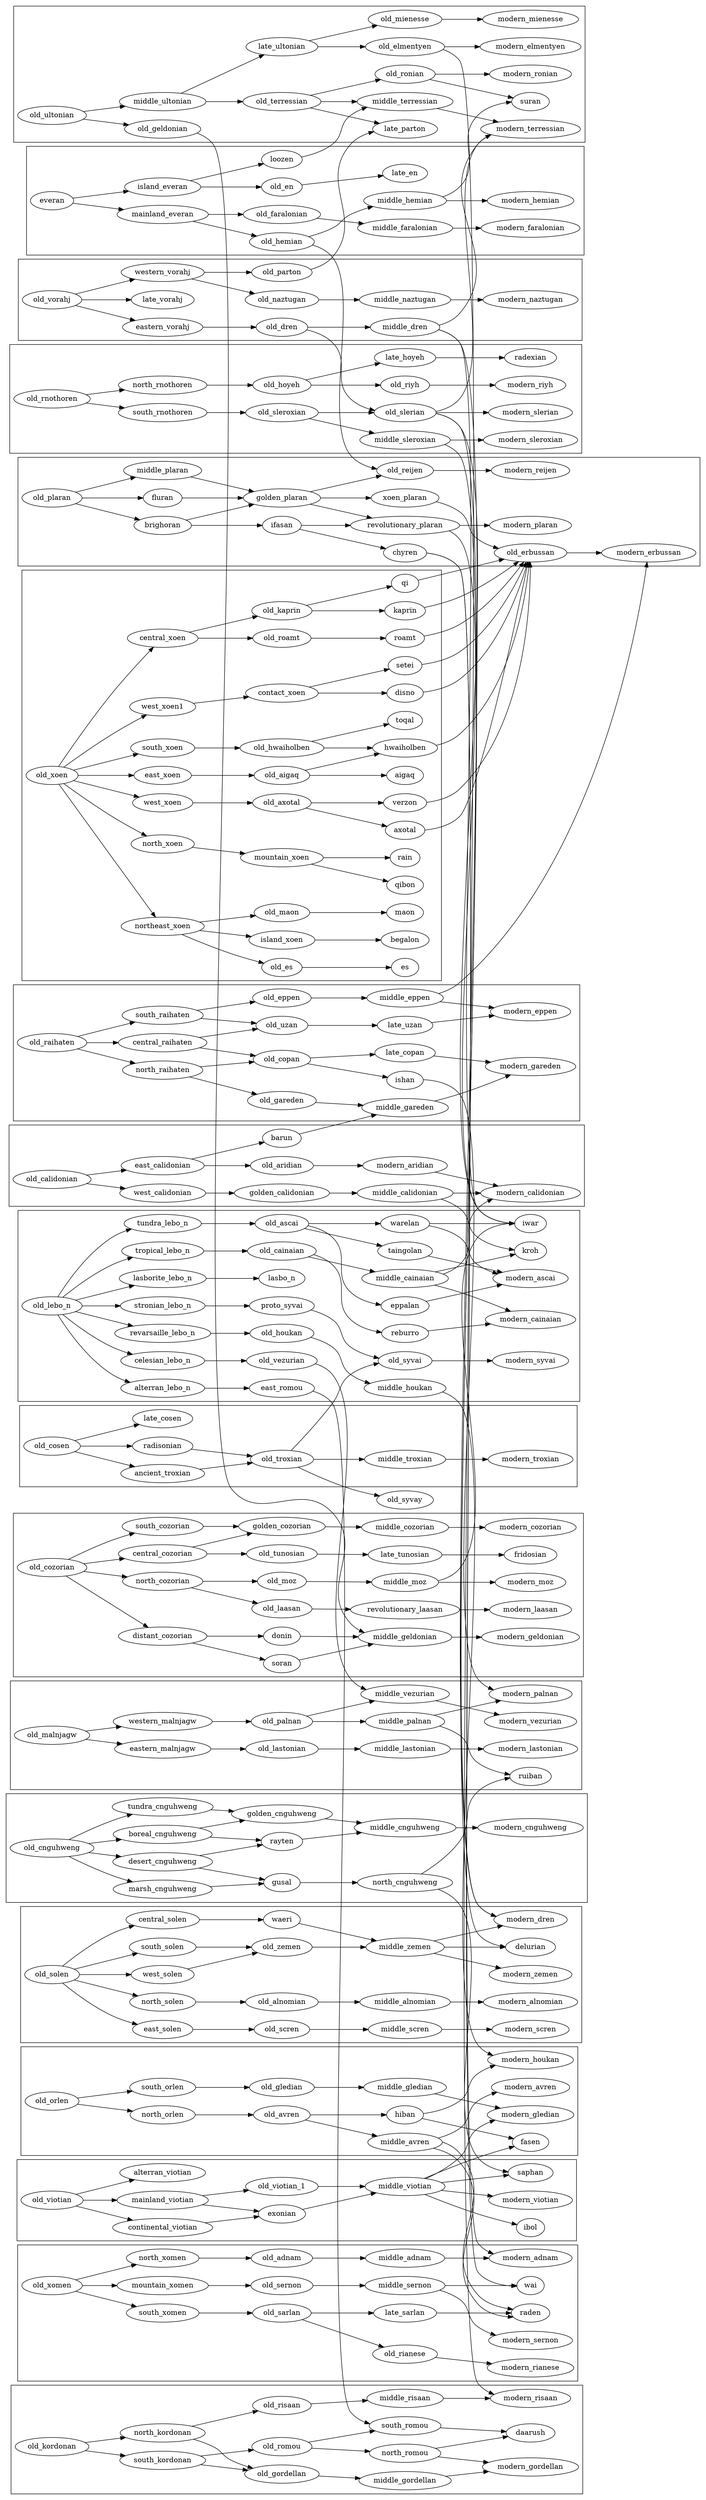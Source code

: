 digraph history {
rankdir="LR"


subgraph cluster_red {
    old_ultonian -> old_geldonian
    old_ultonian -> middle_ultonian -> old_terressian -> old_ronian -> suran
                old_ronian -> modern_ronian
            old_terressian -> middle_terressian -> modern_terressian
            old_terressian -> late_parton
        middle_ultonian -> late_ultonian -> old_mienesse -> modern_mienesse
            late_ultonian -> old_elmentyen -> modern_elmentyen
}


subgraph cluster_brown {
    old_kordonan -> north_kordonan -> old_risaan -> middle_risaan -> modern_risaan
        north_kordonan -> old_gordellan -> middle_gordellan -> modern_gordellan
    old_kordonan -> south_kordonan -> old_gordellan
        south_kordonan -> old_romou -> north_romou -> modern_gordellan
                north_romou -> daarush
            old_romou -> south_romou -> daarush
}


subgraph cluster_turquoise {
    old_viotian -> continental_viotian -> exonian -> middle_viotian -> ibol
    old_viotian -> mainland_viotian -> exonian
        mainland_viotian -> old_viotian_1 -> middle_viotian -> modern_viotian
                middle_viotian -> saphan
    old_viotian -> alterran_viotian
}


subgraph cluster_lilac {
    old_cosen -> ancient_troxian -> old_troxian -> middle_troxian -> modern_troxian
    old_cosen -> radisonian -> old_troxian
    old_cosen -> late_cosen
}


subgraph cluster_violet {
    old_cozorian -> distant_cozorian -> soran -> middle_geldonian
        distant_cozorian -> donin -> middle_geldonian
                middle_geldonian -> modern_geldonian
    old_cozorian -> north_cozorian -> old_laasan -> revolutionary_laasan -> modern_laasan
        north_cozorian -> old_moz -> middle_moz -> modern_moz
    old_cozorian -> central_cozorian -> old_tunosian -> late_tunosian -> fridosian
        central_cozorian -> golden_cozorian
    old_cozorian -> south_cozorian -> golden_cozorian -> middle_cozorian -> modern_cozorian
}


subgraph cluster_carrot {
    old_calidonian -> west_calidonian -> golden_calidonian -> middle_calidonian -> modern_calidonian
    old_calidonian -> east_calidonian -> old_aridian -> modern_aridian -> modern_calidonian
        east_calidonian -> barun
}


subgraph cluster_purple {
    old_raihaten -> north_raihaten -> old_gareden -> middle_gareden -> modern_gareden
        north_raihaten -> old_copan -> late_copan -> modern_gareden
            old_copan -> ishan
    old_raihaten -> central_raihaten -> old_copan
        central_raihaten -> old_uzan -> late_uzan -> modern_eppen
    old_raihaten -> south_raihaten -> old_uzan
        south_raihaten -> old_eppen -> middle_eppen -> modern_eppen
}


subgraph cluster_deep_lilac {
    old_malnjagw -> western_malnjagw -> old_palnan -> middle_palnan -> modern_palnan
                middle_palnan -> ruiban
            old_palnan -> middle_vezurian -> modern_vezurian
    old_malnjagw -> eastern_malnjagw -> old_lastonian -> middle_lastonian -> modern_lastonian
}


subgraph cluster_white {
    old_cnguhweng -> tundra_cnguhweng -> golden_cnguhweng -> middle_cnguhweng -> modern_cnguhweng
    old_cnguhweng -> boreal_cnguhweng -> golden_cnguhweng
        boreal_cnguhweng -> rayten -> middle_cnguhweng
    old_cnguhweng -> desert_cnguhweng -> rayten
        desert_cnguhweng -> gusal -> north_cnguhweng
    old_cnguhweng -> marsh_cnguhweng -> gusal
}


subgraph cluster_yellow {
    everan -> island_everan -> loozen
        island_everan -> old_en -> late_en
    everan -> mainland_everan -> old_faralonian -> middle_faralonian -> modern_faralonian
        mainland_everan -> old_hemian -> middle_hemian -> modern_hemian
}


subgraph cluster_green {
    old_plaran -> fluran -> golden_plaran -> old_reijen -> modern_reijen
    old_plaran -> middle_plaran -> golden_plaran -> xoen_plaran -> old_erbussan -> modern_erbussan
            golden_plaran -> revolutionary_plaran -> modern_plaran
    old_plaran -> brighoran -> golden_plaran
        brighoran -> ifasan -> revolutionary_plaran
            ifasan -> chyren
}


subgraph cluster_dark_grey {
    old_xomen -> mountain_xomen -> old_sernon -> middle_sernon -> modern_sernon
                middle_sernon -> wai
    old_xomen -> north_xomen -> old_adnam -> middle_adnam -> modern_adnam
    old_xomen -> south_xomen -> old_sarlan -> late_sarlan -> raden
            old_sarlan -> old_rianese -> modern_rianese
}


subgraph cluster_bloody {
    old_orlen -> north_orlen -> old_avren -> hiban -> fasen
                hiban -> modern_houkan
            old_avren -> middle_avren -> modern_avren
    old_orlen -> south_orlen -> old_gledian -> middle_gledian -> modern_gledian
}


subgraph cluster_light_green {
    old_lebo_n -> revarsaille_lebo_n -> old_houkan -> middle_houkan
    old_lebo_n -> stronian_lebo_n -> proto_syvai -> old_syvai -> modern_syvai
    old_lebo_n -> tropical_lebo_n -> old_cainaian -> middle_cainaian -> modern_cainaian
                middle_cainaian -> kroh
            old_cainaian -> reburro -> modern_cainaian
    old_lebo_n -> celesian_lebo_n -> old_vezurian
    old_lebo_n -> lasborite_lebo_n -> lasbo_n
    old_lebo_n -> tundra_lebo_n -> old_ascai -> warelan -> iwar
                warelan -> modern_ascai
            old_ascai -> taingolan -> modern_ascai
            old_ascai -> eppalan -> modern_ascai
    old_lebo_n -> alterran_lebo_n -> east_romou
}


subgraph cluster_blue {
    old_solen -> west_solen -> old_zemen -> middle_zemen -> modern_zemen
                middle_zemen -> delurian
                middle_zemen -> modern_dren
    old_solen -> south_solen -> old_zemen
    old_solen -> central_solen -> waeri -> middle_zemen
    old_solen -> east_solen -> old_scren -> middle_scren -> modern_scren
    old_solen -> north_solen -> old_alnomian -> middle_alnomian -> modern_alnomian
}


subgraph cluster_banana {
    old_rnothoren -> north_rnothoren -> old_hoyeh -> old_riyh -> modern_riyh
            old_hoyeh -> late_hoyeh -> radexian
    old_rnothoren -> south_rnothoren -> old_sleroxian -> middle_sleroxian -> modern_sleroxian
            old_sleroxian -> old_slerian -> modern_slerian
}
// -> ancient_ old_ middle_ modern_ late_
//north_ south_ central_
//golden_
subgraph cluster_swampy_green {
    old_vorahj -> eastern_vorahj -> old_dren -> middle_dren
    old_vorahj -> late_vorahj
    old_vorahj -> western_vorahj -> old_naztugan -> middle_naztugan -> modern_naztugan
        western_vorahj -> old_parton
}


subgraph cluster_grey {
    old_xoen -> northeast_xoen -> island_xoen -> begalon
        northeast_xoen -> old_maon -> maon
        northeast_xoen -> old_es -> es
    old_xoen -> north_xoen -> mountain_xoen -> qibon
            mountain_xoen -> rain
    old_xoen -> west_xoen -> old_axotal -> axotal
            old_axotal -> verzon
    old_xoen -> east_xoen -> old_aigaq -> aigaq
            old_aigaq -> hwaiholben
    old_xoen -> south_xoen -> old_hwaiholben -> hwaiholben
            old_hwaiholben -> toqal
    old_xoen -> west_xoen1 -> contact_xoen -> setei
            contact_xoen -> disno
    old_xoen -> central_xoen -> old_kaprin -> kaprin
            old_kaprin -> qi
        central_xoen -> old_roamt -> roamt
}


// cross branches links
old_geldonian -> middle_geldonian
old_elmentyen -> modern_risaan
old_troxian -> old_syvay
middle_calidonian -> kroh
barun -> middle_gareden
ishan -> modern_palnan
north_cnguhweng -> ruiban
north_cnguhweng -> saphan
loozen -> middle_terressian
middle_hemian -> suran
old_hemian -> old_reijen
middle_eppen -> modern_erbussan
chyren -> wai
chyren -> modern_adnam
middle_avren -> raden
middle_viotian -> fasen
middle_viotian -> modern_gledian
middle_avren -> raden
middle_houkan -> modern_houkan
old_vezurian -> middle_vezurian
middle_cainaian -> modern_calidonian
old_troxian -> old_syvai
revolutionary_plaran -> iwar
middle_moz -> iwar
east_romou -> south_romou
middle_sleroxian -> delurian
//old_slerian ->
old_slerian -> modern_dren
old_dren -> old_slerian
middle_dren -> modern_dren
middle_dren -> modern_terressian
old_slerian -> modern_terressian
middle_dren -> iwar
old_slerian -> iwar
old_parton -> late_parton
axotal -> old_erbussan
verzon -> old_erbussan
hwaiholben -> old_erbussan
setei -> old_erbussan
disno -> old_erbussan
kaprin -> old_erbussan
qi -> old_erbussan
roamt -> old_erbussan
}